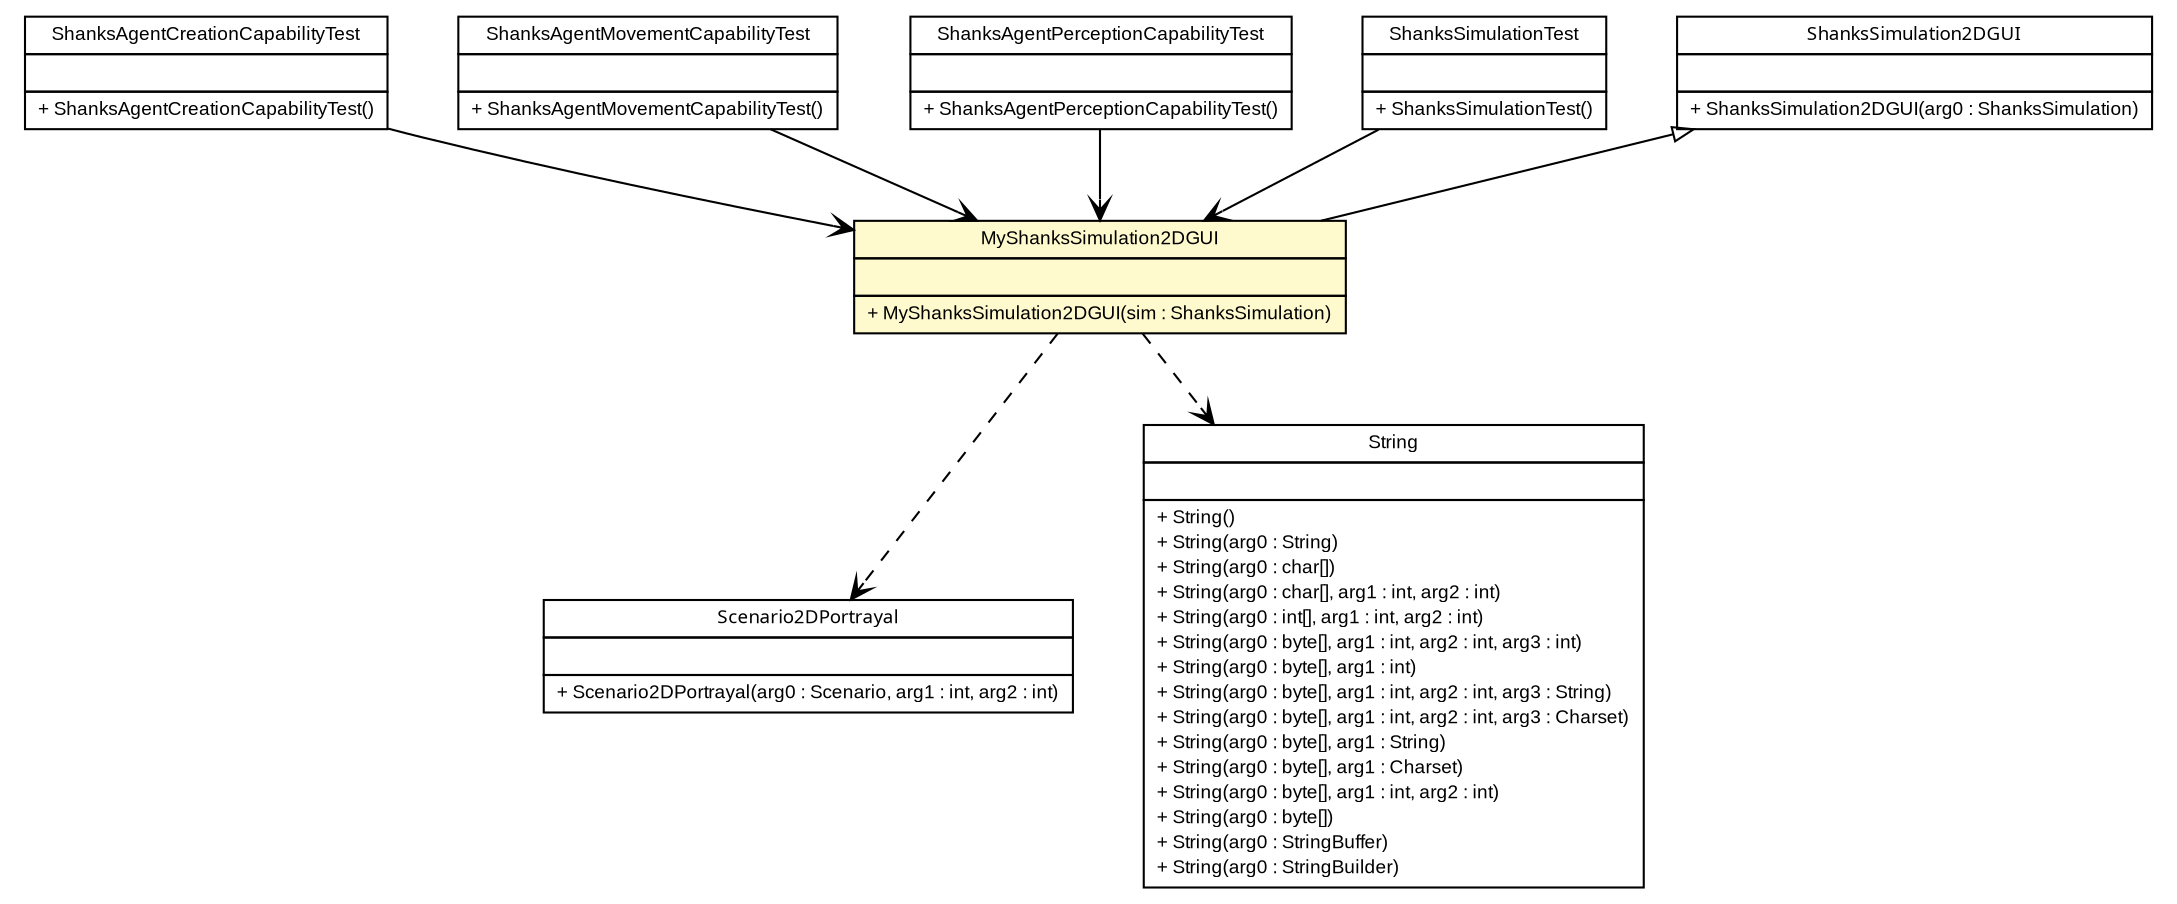 #!/usr/local/bin/dot
#
# Class diagram 
# Generated by UMLGraph version 5.1 (http://www.umlgraph.org/)
#

digraph G {
	edge [fontname="arial",fontsize=10,labelfontname="arial",labelfontsize=10];
	node [fontname="arial",fontsize=10,shape=plaintext];
	nodesep=0.25;
	ranksep=0.5;
	// es.upm.dit.gsi.shanks.agent.capability.creation.test.ShanksAgentCreationCapabilityTest
	c6243 [label=<<table title="es.upm.dit.gsi.shanks.agent.capability.creation.test.ShanksAgentCreationCapabilityTest" border="0" cellborder="1" cellspacing="0" cellpadding="2" port="p" href="../../agent/capability/creation/test/ShanksAgentCreationCapabilityTest.html">
		<tr><td><table border="0" cellspacing="0" cellpadding="1">
<tr><td align="center" balign="center"> ShanksAgentCreationCapabilityTest </td></tr>
		</table></td></tr>
		<tr><td><table border="0" cellspacing="0" cellpadding="1">
<tr><td align="left" balign="left">  </td></tr>
		</table></td></tr>
		<tr><td><table border="0" cellspacing="0" cellpadding="1">
<tr><td align="left" balign="left"> + ShanksAgentCreationCapabilityTest() </td></tr>
		</table></td></tr>
		</table>>, fontname="arial", fontcolor="black", fontsize=9.0];
	// es.upm.dit.gsi.shanks.agent.capability.movement.test.ShanksAgentMovementCapabilityTest
	c6244 [label=<<table title="es.upm.dit.gsi.shanks.agent.capability.movement.test.ShanksAgentMovementCapabilityTest" border="0" cellborder="1" cellspacing="0" cellpadding="2" port="p" href="../../agent/capability/movement/test/ShanksAgentMovementCapabilityTest.html">
		<tr><td><table border="0" cellspacing="0" cellpadding="1">
<tr><td align="center" balign="center"> ShanksAgentMovementCapabilityTest </td></tr>
		</table></td></tr>
		<tr><td><table border="0" cellspacing="0" cellpadding="1">
<tr><td align="left" balign="left">  </td></tr>
		</table></td></tr>
		<tr><td><table border="0" cellspacing="0" cellpadding="1">
<tr><td align="left" balign="left"> + ShanksAgentMovementCapabilityTest() </td></tr>
		</table></td></tr>
		</table>>, fontname="arial", fontcolor="black", fontsize=9.0];
	// es.upm.dit.gsi.shanks.agent.capability.perception.test.ShanksAgentPerceptionCapabilityTest
	c6245 [label=<<table title="es.upm.dit.gsi.shanks.agent.capability.perception.test.ShanksAgentPerceptionCapabilityTest" border="0" cellborder="1" cellspacing="0" cellpadding="2" port="p" href="../../agent/capability/perception/test/ShanksAgentPerceptionCapabilityTest.html">
		<tr><td><table border="0" cellspacing="0" cellpadding="1">
<tr><td align="center" balign="center"> ShanksAgentPerceptionCapabilityTest </td></tr>
		</table></td></tr>
		<tr><td><table border="0" cellspacing="0" cellpadding="1">
<tr><td align="left" balign="left">  </td></tr>
		</table></td></tr>
		<tr><td><table border="0" cellspacing="0" cellpadding="1">
<tr><td align="left" balign="left"> + ShanksAgentPerceptionCapabilityTest() </td></tr>
		</table></td></tr>
		</table>>, fontname="arial", fontcolor="black", fontsize=9.0];
	// es.upm.dit.gsi.shanks.model.ShanksSimulationTest
	c6292 [label=<<table title="es.upm.dit.gsi.shanks.model.ShanksSimulationTest" border="0" cellborder="1" cellspacing="0" cellpadding="2" port="p" href="../ShanksSimulationTest.html">
		<tr><td><table border="0" cellspacing="0" cellpadding="1">
<tr><td align="center" balign="center"> ShanksSimulationTest </td></tr>
		</table></td></tr>
		<tr><td><table border="0" cellspacing="0" cellpadding="1">
<tr><td align="left" balign="left">  </td></tr>
		</table></td></tr>
		<tr><td><table border="0" cellspacing="0" cellpadding="1">
<tr><td align="left" balign="left"> + ShanksSimulationTest() </td></tr>
		</table></td></tr>
		</table>>, fontname="arial", fontcolor="black", fontsize=9.0];
	// es.upm.dit.gsi.shanks.model.test.MyShanksSimulation2DGUI
	c6294 [label=<<table title="es.upm.dit.gsi.shanks.model.test.MyShanksSimulation2DGUI" border="0" cellborder="1" cellspacing="0" cellpadding="2" port="p" bgcolor="lemonChiffon" href="./MyShanksSimulation2DGUI.html">
		<tr><td><table border="0" cellspacing="0" cellpadding="1">
<tr><td align="center" balign="center"> MyShanksSimulation2DGUI </td></tr>
		</table></td></tr>
		<tr><td><table border="0" cellspacing="0" cellpadding="1">
<tr><td align="left" balign="left">  </td></tr>
		</table></td></tr>
		<tr><td><table border="0" cellspacing="0" cellpadding="1">
<tr><td align="left" balign="left"> + MyShanksSimulation2DGUI(sim : ShanksSimulation) </td></tr>
		</table></td></tr>
		</table>>, fontname="arial", fontcolor="black", fontsize=9.0];
	//es.upm.dit.gsi.shanks.model.test.MyShanksSimulation2DGUI extends es.upm.dit.gsi.shanks.ShanksSimulation2DGUI
	c6316:p -> c6294:p [dir=back,arrowtail=empty];
	// es.upm.dit.gsi.shanks.agent.capability.creation.test.ShanksAgentCreationCapabilityTest NAVASSOC es.upm.dit.gsi.shanks.model.test.MyShanksSimulation2DGUI
	c6243:p -> c6294:p [taillabel="", label="", headlabel="", fontname="arial", fontcolor="black", fontsize=10.0, color="black", arrowhead=open];
	// es.upm.dit.gsi.shanks.agent.capability.movement.test.ShanksAgentMovementCapabilityTest NAVASSOC es.upm.dit.gsi.shanks.model.test.MyShanksSimulation2DGUI
	c6244:p -> c6294:p [taillabel="", label="", headlabel="", fontname="arial", fontcolor="black", fontsize=10.0, color="black", arrowhead=open];
	// es.upm.dit.gsi.shanks.agent.capability.perception.test.ShanksAgentPerceptionCapabilityTest NAVASSOC es.upm.dit.gsi.shanks.model.test.MyShanksSimulation2DGUI
	c6245:p -> c6294:p [taillabel="", label="", headlabel="", fontname="arial", fontcolor="black", fontsize=10.0, color="black", arrowhead=open];
	// es.upm.dit.gsi.shanks.model.ShanksSimulationTest NAVASSOC es.upm.dit.gsi.shanks.model.test.MyShanksSimulation2DGUI
	c6292:p -> c6294:p [taillabel="", label="", headlabel="", fontname="arial", fontcolor="black", fontsize=10.0, color="black", arrowhead=open];
	// es.upm.dit.gsi.shanks.model.test.MyShanksSimulation2DGUI DEPEND es.upm.dit.gsi.shanks.model.scenario.portrayal.Scenario2DPortrayal
	c6294:p -> c6317:p [taillabel="", label="", headlabel="", fontname="arial", fontcolor="black", fontsize=10.0, color="black", arrowhead=open, style=dashed];
	// es.upm.dit.gsi.shanks.model.test.MyShanksSimulation2DGUI DEPEND java.lang.String
	c6294:p -> c6318:p [taillabel="", label="", headlabel="", fontname="arial", fontcolor="black", fontsize=10.0, color="black", arrowhead=open, style=dashed];
	// es.upm.dit.gsi.shanks.model.scenario.portrayal.Scenario2DPortrayal
	c6317 [label=<<table title="es.upm.dit.gsi.shanks.model.scenario.portrayal.Scenario2DPortrayal" border="0" cellborder="1" cellspacing="0" cellpadding="2" port="p" href="http://java.sun.com/j2se/1.4.2/docs/api/es/upm/dit/gsi/shanks/model/scenario/portrayal/Scenario2DPortrayal.html">
		<tr><td><table border="0" cellspacing="0" cellpadding="1">
<tr><td align="center" balign="center"><font face="ariali"> Scenario2DPortrayal </font></td></tr>
		</table></td></tr>
		<tr><td><table border="0" cellspacing="0" cellpadding="1">
<tr><td align="left" balign="left">  </td></tr>
		</table></td></tr>
		<tr><td><table border="0" cellspacing="0" cellpadding="1">
<tr><td align="left" balign="left"> + Scenario2DPortrayal(arg0 : Scenario, arg1 : int, arg2 : int) </td></tr>
		</table></td></tr>
		</table>>, fontname="arial", fontcolor="black", fontsize=9.0];
	// es.upm.dit.gsi.shanks.ShanksSimulation2DGUI
	c6316 [label=<<table title="es.upm.dit.gsi.shanks.ShanksSimulation2DGUI" border="0" cellborder="1" cellspacing="0" cellpadding="2" port="p" href="http://java.sun.com/j2se/1.4.2/docs/api/es/upm/dit/gsi/shanks/ShanksSimulation2DGUI.html">
		<tr><td><table border="0" cellspacing="0" cellpadding="1">
<tr><td align="center" balign="center"><font face="ariali"> ShanksSimulation2DGUI </font></td></tr>
		</table></td></tr>
		<tr><td><table border="0" cellspacing="0" cellpadding="1">
<tr><td align="left" balign="left">  </td></tr>
		</table></td></tr>
		<tr><td><table border="0" cellspacing="0" cellpadding="1">
<tr><td align="left" balign="left"> + ShanksSimulation2DGUI(arg0 : ShanksSimulation) </td></tr>
		</table></td></tr>
		</table>>, fontname="arial", fontcolor="black", fontsize=9.0];
	// java.lang.String
	c6318 [label=<<table title="java.lang.String" border="0" cellborder="1" cellspacing="0" cellpadding="2" port="p" href="http://java.sun.com/j2se/1.4.2/docs/api/java/lang/String.html">
		<tr><td><table border="0" cellspacing="0" cellpadding="1">
<tr><td align="center" balign="center"> String </td></tr>
		</table></td></tr>
		<tr><td><table border="0" cellspacing="0" cellpadding="1">
<tr><td align="left" balign="left">  </td></tr>
		</table></td></tr>
		<tr><td><table border="0" cellspacing="0" cellpadding="1">
<tr><td align="left" balign="left"> + String() </td></tr>
<tr><td align="left" balign="left"> + String(arg0 : String) </td></tr>
<tr><td align="left" balign="left"> + String(arg0 : char[]) </td></tr>
<tr><td align="left" balign="left"> + String(arg0 : char[], arg1 : int, arg2 : int) </td></tr>
<tr><td align="left" balign="left"> + String(arg0 : int[], arg1 : int, arg2 : int) </td></tr>
<tr><td align="left" balign="left"> + String(arg0 : byte[], arg1 : int, arg2 : int, arg3 : int) </td></tr>
<tr><td align="left" balign="left"> + String(arg0 : byte[], arg1 : int) </td></tr>
<tr><td align="left" balign="left"> + String(arg0 : byte[], arg1 : int, arg2 : int, arg3 : String) </td></tr>
<tr><td align="left" balign="left"> + String(arg0 : byte[], arg1 : int, arg2 : int, arg3 : Charset) </td></tr>
<tr><td align="left" balign="left"> + String(arg0 : byte[], arg1 : String) </td></tr>
<tr><td align="left" balign="left"> + String(arg0 : byte[], arg1 : Charset) </td></tr>
<tr><td align="left" balign="left"> + String(arg0 : byte[], arg1 : int, arg2 : int) </td></tr>
<tr><td align="left" balign="left"> + String(arg0 : byte[]) </td></tr>
<tr><td align="left" balign="left"> + String(arg0 : StringBuffer) </td></tr>
<tr><td align="left" balign="left"> + String(arg0 : StringBuilder) </td></tr>
		</table></td></tr>
		</table>>, fontname="arial", fontcolor="black", fontsize=9.0];
}

